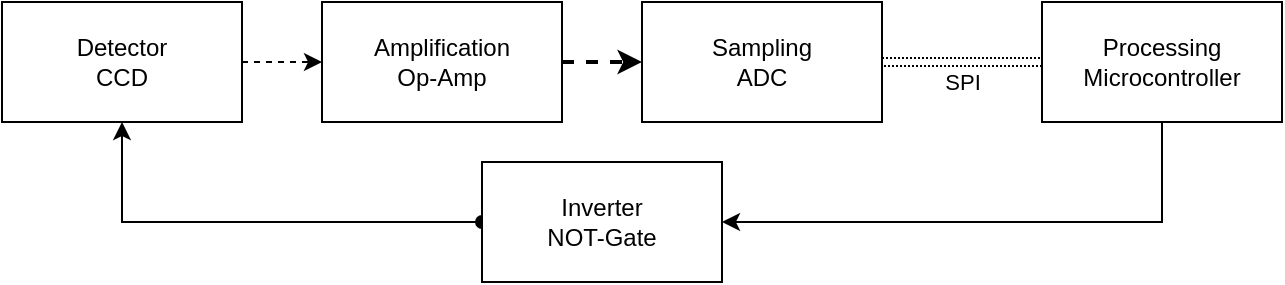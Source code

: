 <mxfile version="26.0.11">
  <diagram name="Page-1" id="hGb2lEd_QG3he4YBrYr1">
    <mxGraphModel dx="788" dy="561" grid="1" gridSize="10" guides="1" tooltips="1" connect="1" arrows="1" fold="1" page="1" pageScale="1" pageWidth="850" pageHeight="1100" math="0" shadow="0">
      <root>
        <mxCell id="0" />
        <mxCell id="1" parent="0" />
        <mxCell id="s2RkI9bYxUWYaikwDauW-33" value="" style="edgeStyle=orthogonalEdgeStyle;rounded=0;orthogonalLoop=1;jettySize=auto;html=1;dashed=1;" edge="1" parent="1" source="s2RkI9bYxUWYaikwDauW-5" target="s2RkI9bYxUWYaikwDauW-32">
          <mxGeometry relative="1" as="geometry" />
        </mxCell>
        <mxCell id="s2RkI9bYxUWYaikwDauW-5" value="Detector&lt;div&gt;CCD&lt;/div&gt;" style="whiteSpace=wrap;html=1;" vertex="1" parent="1">
          <mxGeometry x="10" y="10" width="120" height="60" as="geometry" />
        </mxCell>
        <mxCell id="s2RkI9bYxUWYaikwDauW-35" value="" style="edgeStyle=orthogonalEdgeStyle;rounded=0;orthogonalLoop=1;jettySize=auto;html=1;dashed=1;strokeWidth=2;" edge="1" parent="1" source="s2RkI9bYxUWYaikwDauW-32" target="s2RkI9bYxUWYaikwDauW-34">
          <mxGeometry relative="1" as="geometry" />
        </mxCell>
        <mxCell id="s2RkI9bYxUWYaikwDauW-32" value="Amplification&lt;div&gt;Op-Amp&lt;/div&gt;" style="whiteSpace=wrap;html=1;" vertex="1" parent="1">
          <mxGeometry x="170" y="10" width="120" height="60" as="geometry" />
        </mxCell>
        <mxCell id="s2RkI9bYxUWYaikwDauW-37" value="" style="edgeStyle=orthogonalEdgeStyle;rounded=0;orthogonalLoop=1;jettySize=auto;html=1;shape=link;dashed=1;dashPattern=1 1;" edge="1" parent="1" source="s2RkI9bYxUWYaikwDauW-34" target="s2RkI9bYxUWYaikwDauW-36">
          <mxGeometry relative="1" as="geometry" />
        </mxCell>
        <mxCell id="s2RkI9bYxUWYaikwDauW-42" value="SPI" style="edgeLabel;html=1;align=center;verticalAlign=middle;resizable=0;points=[];" vertex="1" connectable="0" parent="s2RkI9bYxUWYaikwDauW-37">
          <mxGeometry x="0.079" y="4" relative="1" as="geometry">
            <mxPoint x="-3" y="14" as="offset" />
          </mxGeometry>
        </mxCell>
        <mxCell id="s2RkI9bYxUWYaikwDauW-34" value="Sampling&lt;div&gt;ADC&lt;/div&gt;" style="whiteSpace=wrap;html=1;" vertex="1" parent="1">
          <mxGeometry x="330" y="10" width="120" height="60" as="geometry" />
        </mxCell>
        <mxCell id="s2RkI9bYxUWYaikwDauW-40" value="" style="edgeStyle=orthogonalEdgeStyle;rounded=0;orthogonalLoop=1;jettySize=auto;html=1;" edge="1" parent="1" source="s2RkI9bYxUWYaikwDauW-36" target="s2RkI9bYxUWYaikwDauW-39">
          <mxGeometry relative="1" as="geometry">
            <Array as="points">
              <mxPoint x="590" y="120" />
            </Array>
          </mxGeometry>
        </mxCell>
        <mxCell id="s2RkI9bYxUWYaikwDauW-36" value="Processing&lt;div&gt;Microcontroller&lt;/div&gt;" style="whiteSpace=wrap;html=1;" vertex="1" parent="1">
          <mxGeometry x="530" y="10" width="120" height="60" as="geometry" />
        </mxCell>
        <mxCell id="s2RkI9bYxUWYaikwDauW-41" style="edgeStyle=orthogonalEdgeStyle;rounded=0;orthogonalLoop=1;jettySize=auto;html=1;exitX=0;exitY=0.5;exitDx=0;exitDy=0;entryX=0.5;entryY=1;entryDx=0;entryDy=0;startArrow=oval;startFill=1;" edge="1" parent="1" source="s2RkI9bYxUWYaikwDauW-39" target="s2RkI9bYxUWYaikwDauW-5">
          <mxGeometry relative="1" as="geometry" />
        </mxCell>
        <mxCell id="s2RkI9bYxUWYaikwDauW-39" value="Inverter&lt;div&gt;NOT-Gate&lt;/div&gt;" style="whiteSpace=wrap;html=1;" vertex="1" parent="1">
          <mxGeometry x="250" y="90" width="120" height="60" as="geometry" />
        </mxCell>
      </root>
    </mxGraphModel>
  </diagram>
</mxfile>
